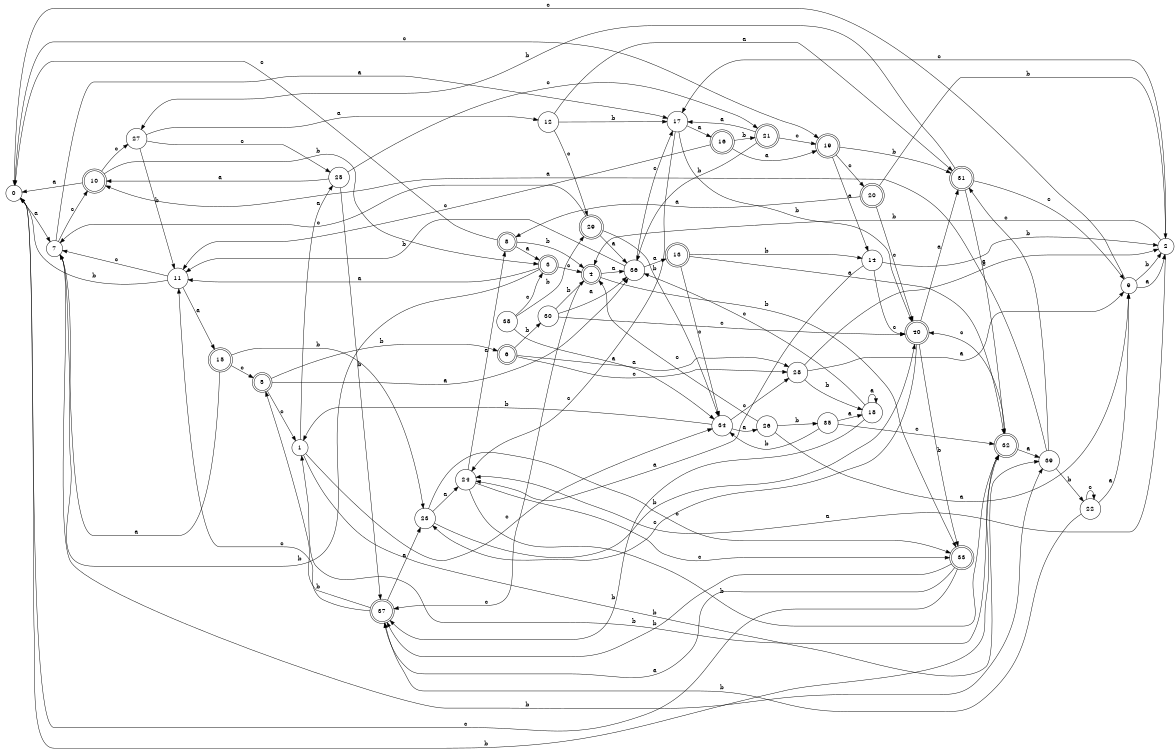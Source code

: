 digraph n33_1 {
__start0 [label="" shape="none"];

rankdir=LR;
size="8,5";

s0 [style="filled", color="black", fillcolor="white" shape="circle", label="0"];
s1 [style="filled", color="black", fillcolor="white" shape="circle", label="1"];
s2 [style="filled", color="black", fillcolor="white" shape="circle", label="2"];
s3 [style="rounded,filled", color="black", fillcolor="white" shape="doublecircle", label="3"];
s4 [style="rounded,filled", color="black", fillcolor="white" shape="doublecircle", label="4"];
s5 [style="rounded,filled", color="black", fillcolor="white" shape="doublecircle", label="5"];
s6 [style="rounded,filled", color="black", fillcolor="white" shape="doublecircle", label="6"];
s7 [style="filled", color="black", fillcolor="white" shape="circle", label="7"];
s8 [style="rounded,filled", color="black", fillcolor="white" shape="doublecircle", label="8"];
s9 [style="filled", color="black", fillcolor="white" shape="circle", label="9"];
s10 [style="rounded,filled", color="black", fillcolor="white" shape="doublecircle", label="10"];
s11 [style="filled", color="black", fillcolor="white" shape="circle", label="11"];
s12 [style="filled", color="black", fillcolor="white" shape="circle", label="12"];
s13 [style="rounded,filled", color="black", fillcolor="white" shape="doublecircle", label="13"];
s14 [style="filled", color="black", fillcolor="white" shape="circle", label="14"];
s15 [style="rounded,filled", color="black", fillcolor="white" shape="doublecircle", label="15"];
s16 [style="rounded,filled", color="black", fillcolor="white" shape="doublecircle", label="16"];
s17 [style="filled", color="black", fillcolor="white" shape="circle", label="17"];
s18 [style="filled", color="black", fillcolor="white" shape="circle", label="18"];
s19 [style="rounded,filled", color="black", fillcolor="white" shape="doublecircle", label="19"];
s20 [style="rounded,filled", color="black", fillcolor="white" shape="doublecircle", label="20"];
s21 [style="rounded,filled", color="black", fillcolor="white" shape="doublecircle", label="21"];
s22 [style="filled", color="black", fillcolor="white" shape="circle", label="22"];
s23 [style="filled", color="black", fillcolor="white" shape="circle", label="23"];
s24 [style="filled", color="black", fillcolor="white" shape="circle", label="24"];
s25 [style="filled", color="black", fillcolor="white" shape="circle", label="25"];
s26 [style="filled", color="black", fillcolor="white" shape="circle", label="26"];
s27 [style="filled", color="black", fillcolor="white" shape="circle", label="27"];
s28 [style="filled", color="black", fillcolor="white" shape="circle", label="28"];
s29 [style="rounded,filled", color="black", fillcolor="white" shape="doublecircle", label="29"];
s30 [style="filled", color="black", fillcolor="white" shape="circle", label="30"];
s31 [style="rounded,filled", color="black", fillcolor="white" shape="doublecircle", label="31"];
s32 [style="rounded,filled", color="black", fillcolor="white" shape="doublecircle", label="32"];
s33 [style="rounded,filled", color="black", fillcolor="white" shape="doublecircle", label="33"];
s34 [style="filled", color="black", fillcolor="white" shape="circle", label="34"];
s35 [style="filled", color="black", fillcolor="white" shape="circle", label="35"];
s36 [style="filled", color="black", fillcolor="white" shape="circle", label="36"];
s37 [style="rounded,filled", color="black", fillcolor="white" shape="doublecircle", label="37"];
s38 [style="filled", color="black", fillcolor="white" shape="circle", label="38"];
s39 [style="filled", color="black", fillcolor="white" shape="circle", label="39"];
s40 [style="rounded,filled", color="black", fillcolor="white" shape="doublecircle", label="40"];
s0 -> s7 [label="a"];
s0 -> s32 [label="b"];
s0 -> s19 [label="c"];
s1 -> s25 [label="a"];
s1 -> s39 [label="b"];
s1 -> s34 [label="c"];
s2 -> s24 [label="a"];
s2 -> s4 [label="b"];
s2 -> s17 [label="c"];
s3 -> s11 [label="a"];
s3 -> s7 [label="b"];
s3 -> s4 [label="c"];
s4 -> s36 [label="a"];
s4 -> s33 [label="b"];
s4 -> s37 [label="c"];
s5 -> s36 [label="a"];
s5 -> s6 [label="b"];
s5 -> s1 [label="c"];
s6 -> s28 [label="a"];
s6 -> s30 [label="b"];
s6 -> s28 [label="c"];
s7 -> s17 [label="a"];
s7 -> s39 [label="b"];
s7 -> s10 [label="c"];
s8 -> s3 [label="a"];
s8 -> s4 [label="b"];
s8 -> s0 [label="c"];
s9 -> s2 [label="a"];
s9 -> s2 [label="b"];
s9 -> s0 [label="c"];
s10 -> s0 [label="a"];
s10 -> s3 [label="b"];
s10 -> s27 [label="c"];
s11 -> s15 [label="a"];
s11 -> s0 [label="b"];
s11 -> s7 [label="c"];
s12 -> s31 [label="a"];
s12 -> s17 [label="b"];
s12 -> s29 [label="c"];
s13 -> s32 [label="a"];
s13 -> s14 [label="b"];
s13 -> s34 [label="c"];
s14 -> s24 [label="a"];
s14 -> s2 [label="b"];
s14 -> s40 [label="c"];
s15 -> s7 [label="a"];
s15 -> s23 [label="b"];
s15 -> s5 [label="c"];
s16 -> s19 [label="a"];
s16 -> s21 [label="b"];
s16 -> s11 [label="c"];
s17 -> s16 [label="a"];
s17 -> s40 [label="b"];
s17 -> s24 [label="c"];
s18 -> s18 [label="a"];
s18 -> s37 [label="b"];
s18 -> s36 [label="c"];
s19 -> s14 [label="a"];
s19 -> s31 [label="b"];
s19 -> s20 [label="c"];
s20 -> s8 [label="a"];
s20 -> s2 [label="b"];
s20 -> s40 [label="c"];
s21 -> s17 [label="a"];
s21 -> s36 [label="b"];
s21 -> s19 [label="c"];
s22 -> s9 [label="a"];
s22 -> s37 [label="b"];
s22 -> s22 [label="c"];
s23 -> s24 [label="a"];
s23 -> s40 [label="b"];
s23 -> s33 [label="c"];
s24 -> s8 [label="a"];
s24 -> s32 [label="b"];
s24 -> s33 [label="c"];
s25 -> s10 [label="a"];
s25 -> s37 [label="b"];
s25 -> s21 [label="c"];
s26 -> s9 [label="a"];
s26 -> s35 [label="b"];
s26 -> s4 [label="c"];
s27 -> s12 [label="a"];
s27 -> s11 [label="b"];
s27 -> s25 [label="c"];
s28 -> s9 [label="a"];
s28 -> s18 [label="b"];
s28 -> s2 [label="c"];
s29 -> s36 [label="a"];
s29 -> s34 [label="b"];
s29 -> s7 [label="c"];
s30 -> s36 [label="a"];
s30 -> s4 [label="b"];
s30 -> s40 [label="c"];
s31 -> s32 [label="a"];
s31 -> s27 [label="b"];
s31 -> s9 [label="c"];
s32 -> s39 [label="a"];
s32 -> s1 [label="b"];
s32 -> s40 [label="c"];
s33 -> s37 [label="a"];
s33 -> s37 [label="b"];
s33 -> s0 [label="c"];
s34 -> s26 [label="a"];
s34 -> s1 [label="b"];
s34 -> s28 [label="c"];
s35 -> s18 [label="a"];
s35 -> s34 [label="b"];
s35 -> s32 [label="c"];
s36 -> s13 [label="a"];
s36 -> s11 [label="b"];
s36 -> s17 [label="c"];
s37 -> s23 [label="a"];
s37 -> s5 [label="b"];
s37 -> s11 [label="c"];
s38 -> s34 [label="a"];
s38 -> s29 [label="b"];
s38 -> s3 [label="c"];
s39 -> s10 [label="a"];
s39 -> s22 [label="b"];
s39 -> s31 [label="c"];
s40 -> s31 [label="a"];
s40 -> s33 [label="b"];
s40 -> s23 [label="c"];

}